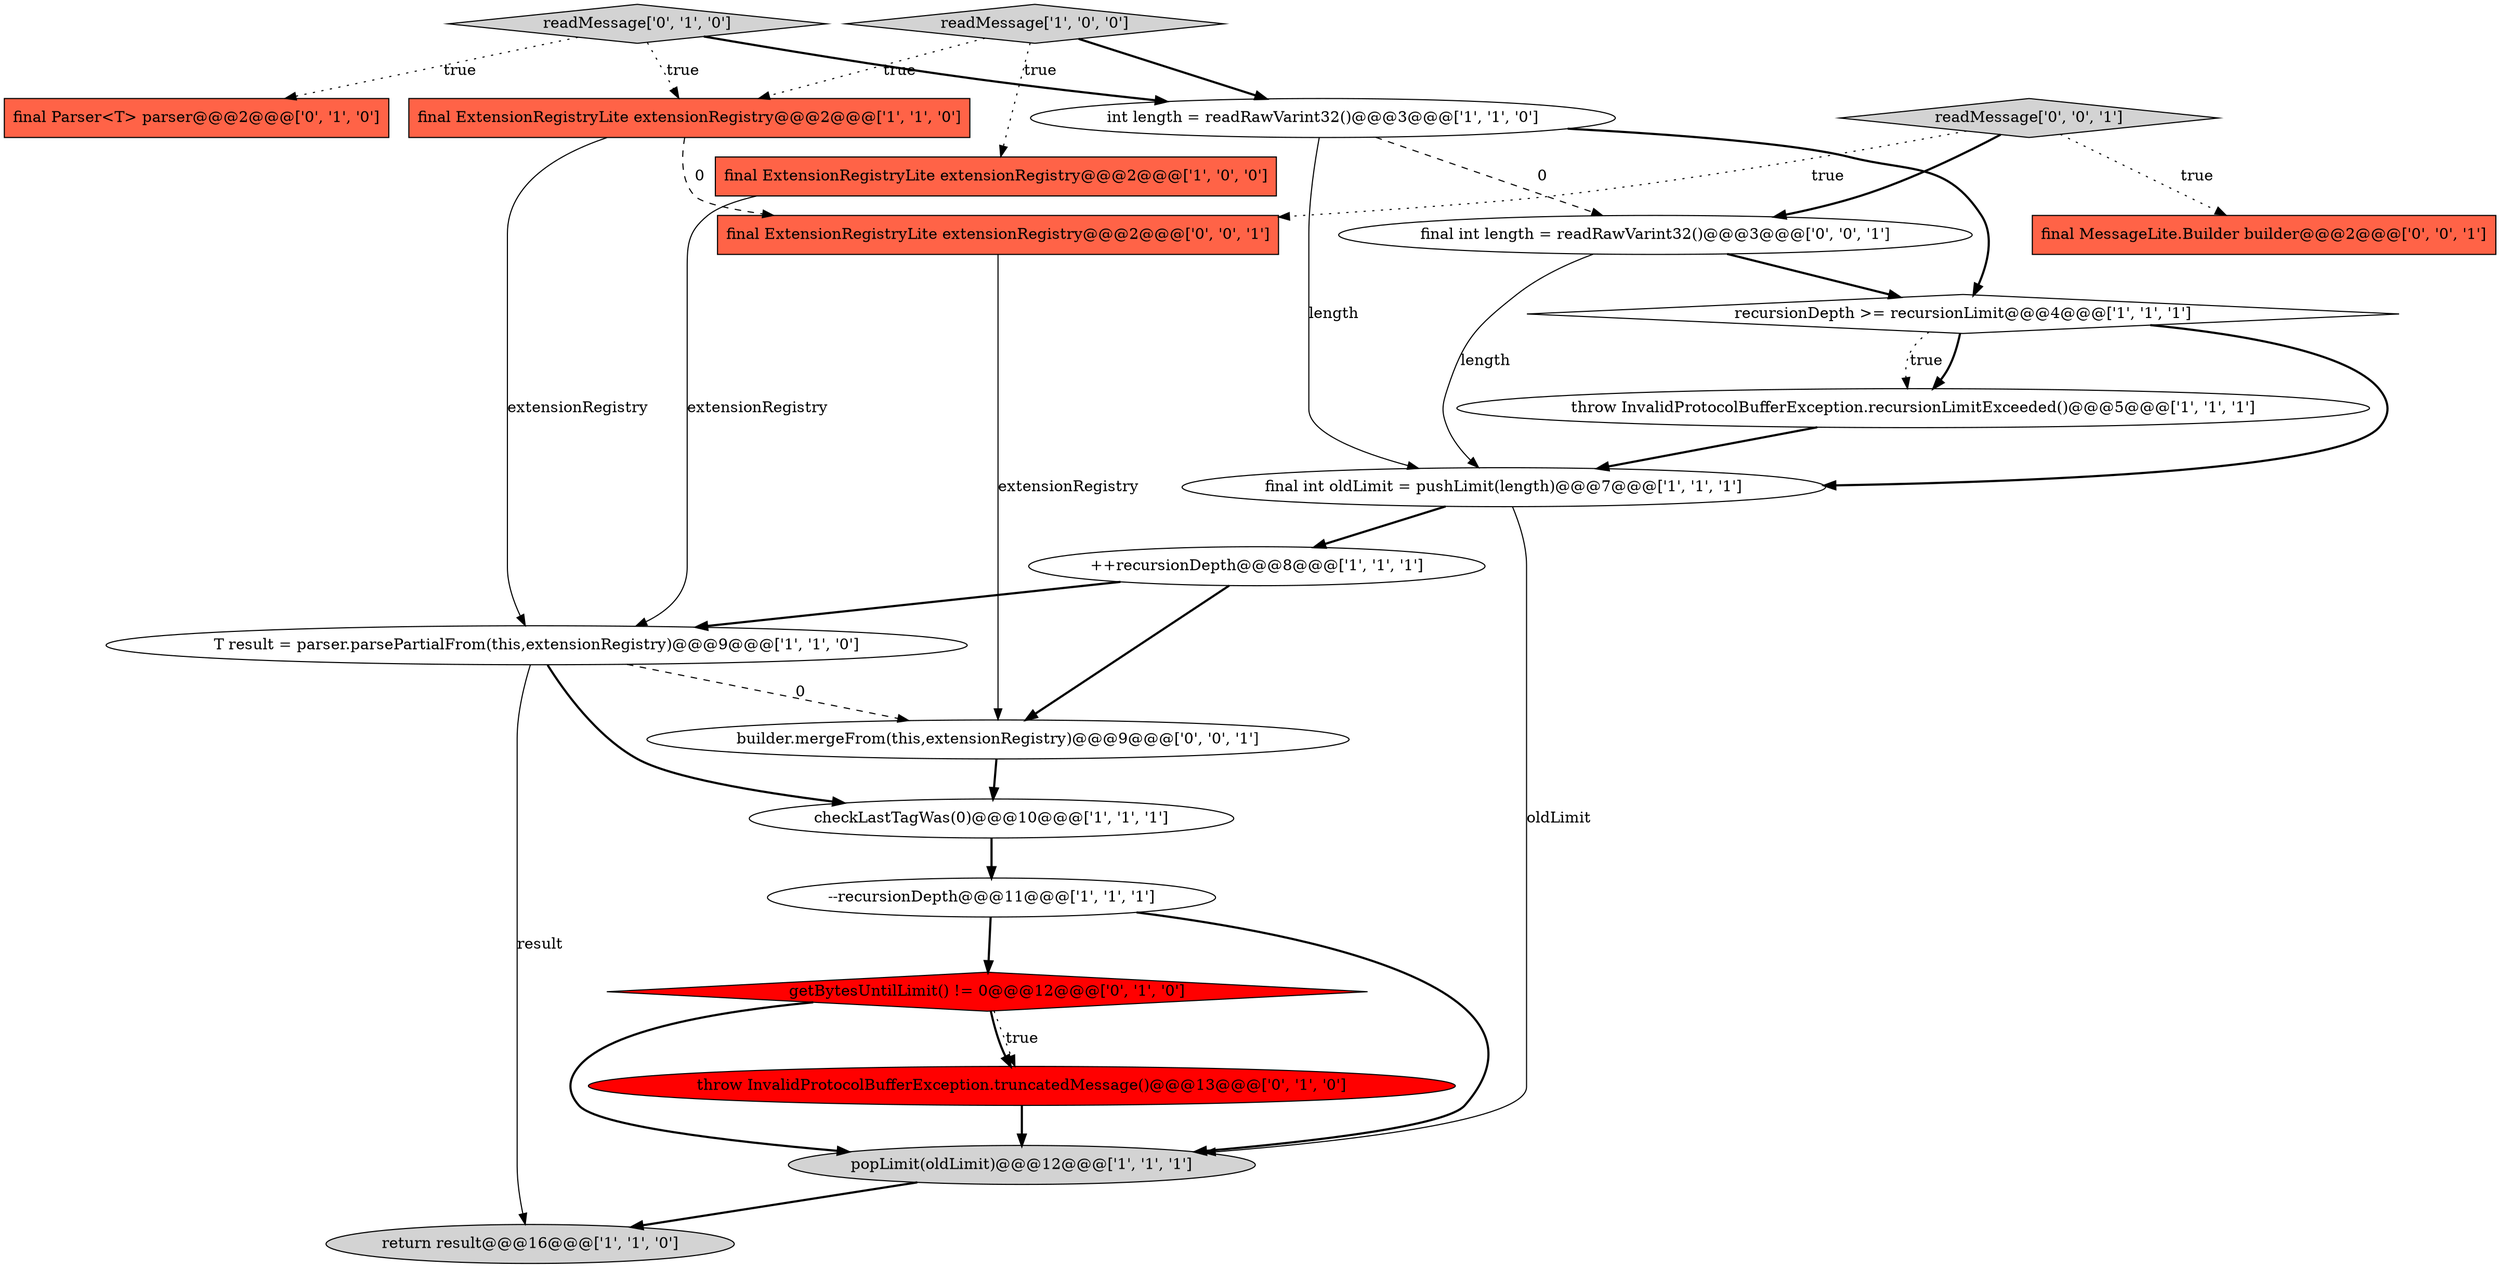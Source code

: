 digraph {
13 [style = filled, label = "final Parser<T> parser@@@2@@@['0', '1', '0']", fillcolor = tomato, shape = box image = "AAA0AAABBB2BBB"];
21 [style = filled, label = "final int length = readRawVarint32()@@@3@@@['0', '0', '1']", fillcolor = white, shape = ellipse image = "AAA0AAABBB3BBB"];
0 [style = filled, label = "popLimit(oldLimit)@@@12@@@['1', '1', '1']", fillcolor = lightgray, shape = ellipse image = "AAA0AAABBB1BBB"];
8 [style = filled, label = "final int oldLimit = pushLimit(length)@@@7@@@['1', '1', '1']", fillcolor = white, shape = ellipse image = "AAA0AAABBB1BBB"];
11 [style = filled, label = "throw InvalidProtocolBufferException.recursionLimitExceeded()@@@5@@@['1', '1', '1']", fillcolor = white, shape = ellipse image = "AAA0AAABBB1BBB"];
18 [style = filled, label = "readMessage['0', '0', '1']", fillcolor = lightgray, shape = diamond image = "AAA0AAABBB3BBB"];
4 [style = filled, label = "final ExtensionRegistryLite extensionRegistry@@@2@@@['1', '0', '0']", fillcolor = tomato, shape = box image = "AAA0AAABBB1BBB"];
2 [style = filled, label = "readMessage['1', '0', '0']", fillcolor = lightgray, shape = diamond image = "AAA0AAABBB1BBB"];
10 [style = filled, label = "final ExtensionRegistryLite extensionRegistry@@@2@@@['1', '1', '0']", fillcolor = tomato, shape = box image = "AAA0AAABBB1BBB"];
6 [style = filled, label = "checkLastTagWas(0)@@@10@@@['1', '1', '1']", fillcolor = white, shape = ellipse image = "AAA0AAABBB1BBB"];
16 [style = filled, label = "getBytesUntilLimit() != 0@@@12@@@['0', '1', '0']", fillcolor = red, shape = diamond image = "AAA1AAABBB2BBB"];
14 [style = filled, label = "throw InvalidProtocolBufferException.truncatedMessage()@@@13@@@['0', '1', '0']", fillcolor = red, shape = ellipse image = "AAA1AAABBB2BBB"];
5 [style = filled, label = "int length = readRawVarint32()@@@3@@@['1', '1', '0']", fillcolor = white, shape = ellipse image = "AAA0AAABBB1BBB"];
17 [style = filled, label = "builder.mergeFrom(this,extensionRegistry)@@@9@@@['0', '0', '1']", fillcolor = white, shape = ellipse image = "AAA0AAABBB3BBB"];
15 [style = filled, label = "readMessage['0', '1', '0']", fillcolor = lightgray, shape = diamond image = "AAA0AAABBB2BBB"];
3 [style = filled, label = "T result = parser.parsePartialFrom(this,extensionRegistry)@@@9@@@['1', '1', '0']", fillcolor = white, shape = ellipse image = "AAA0AAABBB1BBB"];
9 [style = filled, label = "recursionDepth >= recursionLimit@@@4@@@['1', '1', '1']", fillcolor = white, shape = diamond image = "AAA0AAABBB1BBB"];
1 [style = filled, label = "++recursionDepth@@@8@@@['1', '1', '1']", fillcolor = white, shape = ellipse image = "AAA0AAABBB1BBB"];
20 [style = filled, label = "final ExtensionRegistryLite extensionRegistry@@@2@@@['0', '0', '1']", fillcolor = tomato, shape = box image = "AAA0AAABBB3BBB"];
12 [style = filled, label = "--recursionDepth@@@11@@@['1', '1', '1']", fillcolor = white, shape = ellipse image = "AAA0AAABBB1BBB"];
7 [style = filled, label = "return result@@@16@@@['1', '1', '0']", fillcolor = lightgray, shape = ellipse image = "AAA0AAABBB1BBB"];
19 [style = filled, label = "final MessageLite.Builder builder@@@2@@@['0', '0', '1']", fillcolor = tomato, shape = box image = "AAA0AAABBB3BBB"];
2->10 [style = dotted, label="true"];
21->8 [style = solid, label="length"];
16->0 [style = bold, label=""];
3->17 [style = dashed, label="0"];
9->11 [style = bold, label=""];
5->9 [style = bold, label=""];
17->6 [style = bold, label=""];
9->11 [style = dotted, label="true"];
3->7 [style = solid, label="result"];
18->19 [style = dotted, label="true"];
5->8 [style = solid, label="length"];
1->3 [style = bold, label=""];
3->6 [style = bold, label=""];
15->10 [style = dotted, label="true"];
20->17 [style = solid, label="extensionRegistry"];
4->3 [style = solid, label="extensionRegistry"];
12->16 [style = bold, label=""];
18->20 [style = dotted, label="true"];
9->8 [style = bold, label=""];
12->0 [style = bold, label=""];
15->5 [style = bold, label=""];
1->17 [style = bold, label=""];
15->13 [style = dotted, label="true"];
0->7 [style = bold, label=""];
8->1 [style = bold, label=""];
21->9 [style = bold, label=""];
14->0 [style = bold, label=""];
10->3 [style = solid, label="extensionRegistry"];
2->4 [style = dotted, label="true"];
16->14 [style = dotted, label="true"];
5->21 [style = dashed, label="0"];
11->8 [style = bold, label=""];
16->14 [style = bold, label=""];
10->20 [style = dashed, label="0"];
18->21 [style = bold, label=""];
8->0 [style = solid, label="oldLimit"];
2->5 [style = bold, label=""];
6->12 [style = bold, label=""];
}
